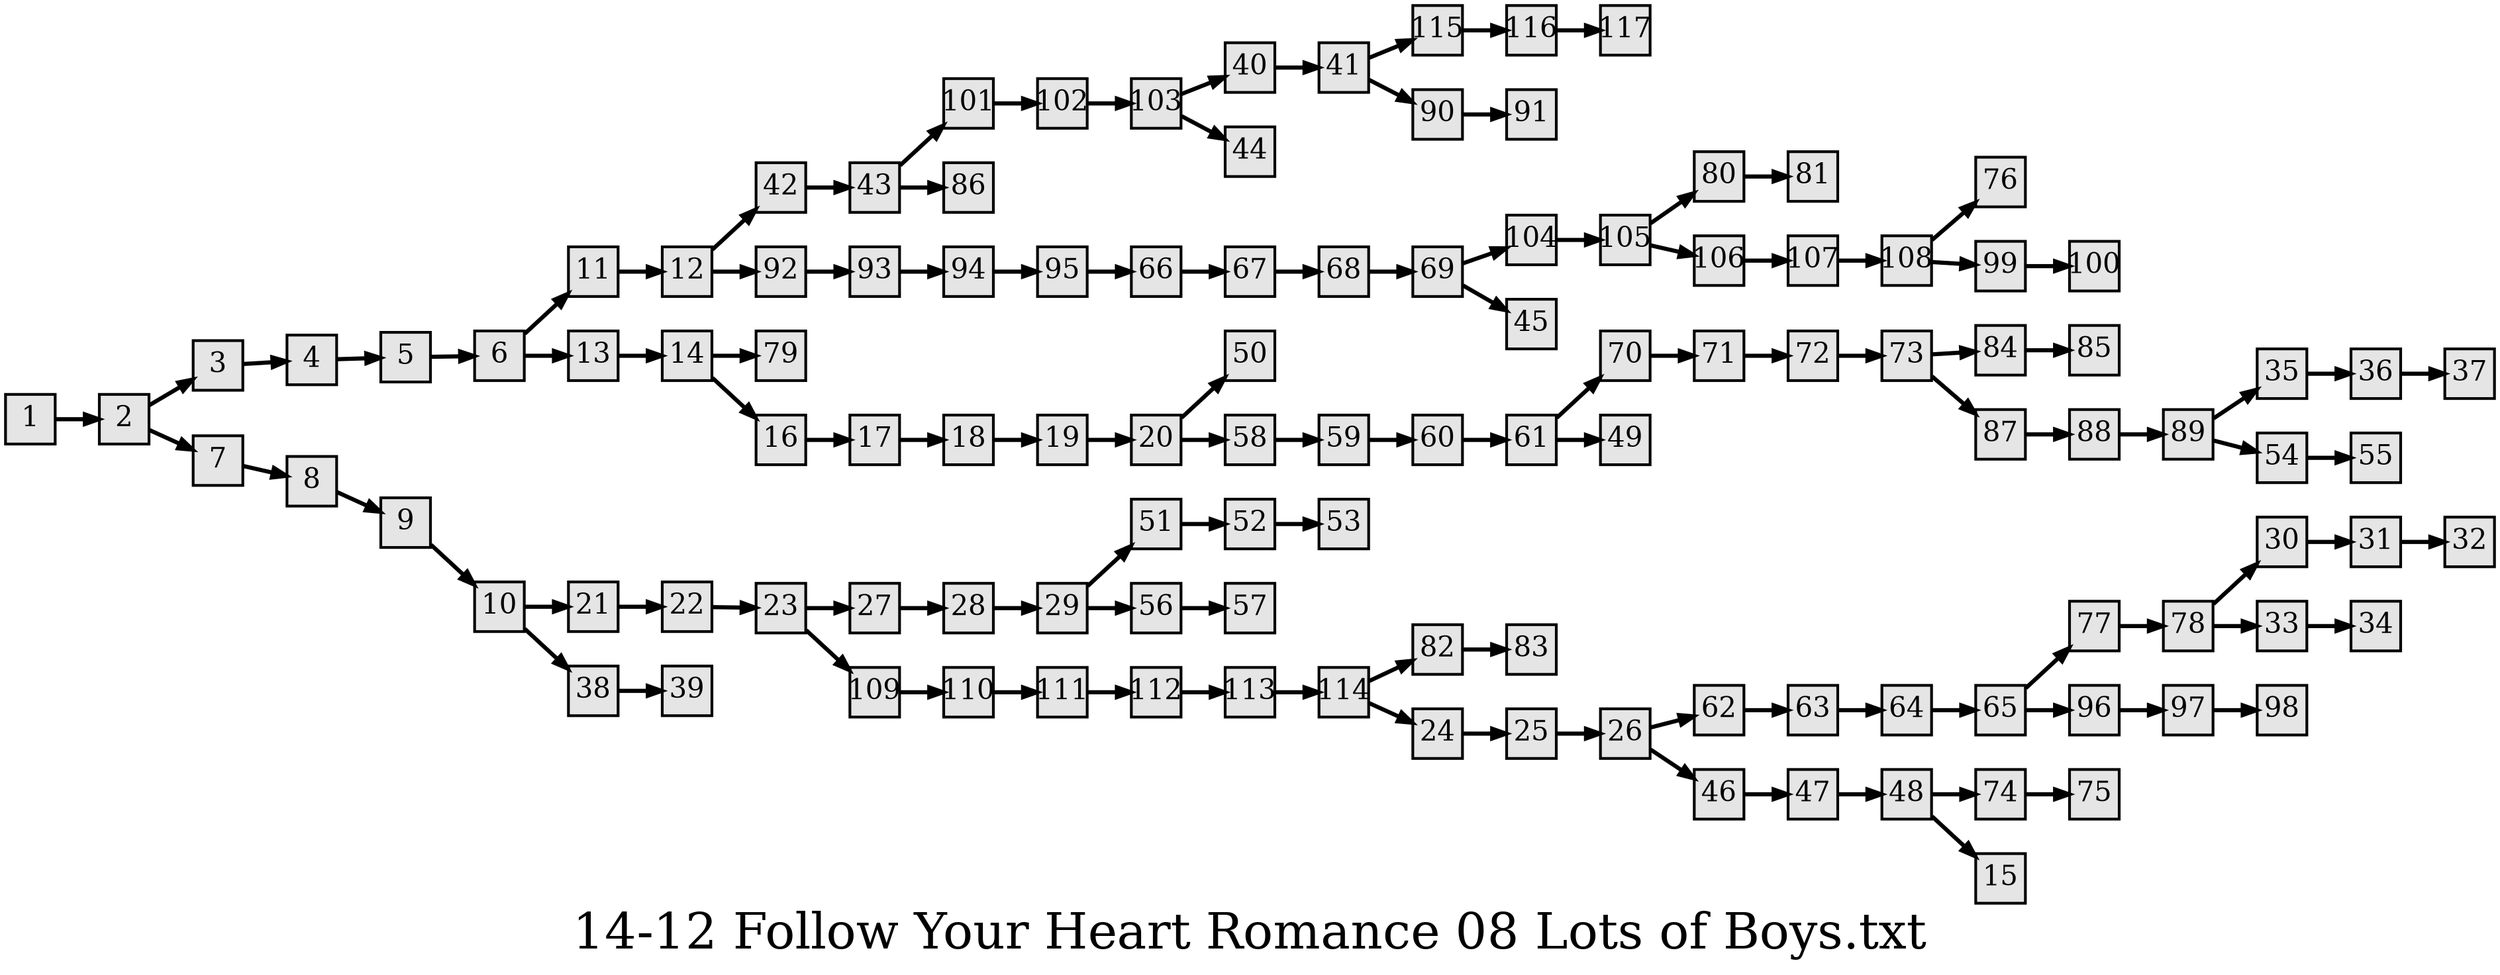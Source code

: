 digraph g{
  graph [ label="14-12 Follow Your Heart Romance 08 Lots of Boys.txt" rankdir=LR, ordering=out, fontsize=36, nodesep="0.35", ranksep="0.45"];
  node  [shape=rect, penwidth=2, fontsize=20, style=filled, fillcolor=grey90, margin="0,0", labelfloat=true, regular=true, fixedsize=true];
  edge  [labelfloat=true, penwidth=3, fontsize=12];
  1 -> 2;
  2 -> 3;
  2 -> 7;
  3 -> 4;
  4 -> 5;
  5 -> 6;
  6 -> 11;
  6 -> 13;
  7 -> 8;
  8 -> 9;
  9 -> 10;
  10 -> 21;
  10 -> 38;
  11 -> 12;
  12 -> 42;
  12 -> 92;
  13 -> 14;
  14 -> 79;
  14 -> 16;
  15;
  16 -> 17;
  17 -> 18;
  18 -> 19;
  19 -> 20;
  20 -> 50;
  20 -> 58;
  21 -> 22;
  22 -> 23;
  23 -> 27;
  23 -> 109;
  24 -> 25;
  25 -> 26;
  26 -> 62;
  26 -> 46;
  27 -> 28;
  28 -> 29;
  29 -> 51;
  29 -> 56;
  30 -> 31;
  31 -> 32;
  32;
  33 -> 34;
  34;
  35 -> 36;
  36 -> 37;
  38 -> 39;
  39;
  40 -> 41;
  41 -> 115;
  41 -> 90;
  42 -> 43;
  43 -> 101;
  43 -> 86;
  44;
  45;
  46 -> 47;
  47 -> 48;
  48 -> 74;
  48 -> 15;
  49;
  50;
  51 -> 52;
  52 -> 53;
  53;
  54 -> 55;
  55;
  56 -> 57;
  57;
  58 -> 59;
  59 -> 60;
  60 -> 61;
  61 -> 70;
  61 -> 49;
  62 -> 63;
  63 -> 64;
  64 -> 65;
  65 -> 77;
  65 -> 96;
  66 -> 67;
  67 -> 68;
  68 -> 69;
  69 -> 104;
  69 -> 45;
  70 -> 71;
  71 -> 72;
  72 -> 73;
  73 -> 84;
  73 -> 87;
  74 -> 75;
  76;
  77 -> 78;
  78 -> 30;
  78 -> 33;
  79;
  80 -> 81;
  82 -> 83;
  84 -> 85;
  86;
  87 -> 88;
  88 -> 89;
  89 -> 35;
  89 -> 54;
  90 -> 91;
  92 -> 93;
  93 -> 94;
  94 -> 95;
  95 -> 66;
  96 -> 97;
  97 -> 98;
  99 -> 100;
  101 -> 102;
  102 -> 103;
  103 -> 40;
  103 -> 44;
  104 -> 105;
  105 -> 80;
  105 -> 106;
  106 -> 107;
  107 -> 108;
  108 -> 76;
  108 -> 99;
  109 -> 110;
  110 -> 111;
  111 -> 112;
  112 -> 113;
  113 -> 114;
  114 -> 82;
  114 -> 24;
  115 -> 116;
  116 -> 117;
}

